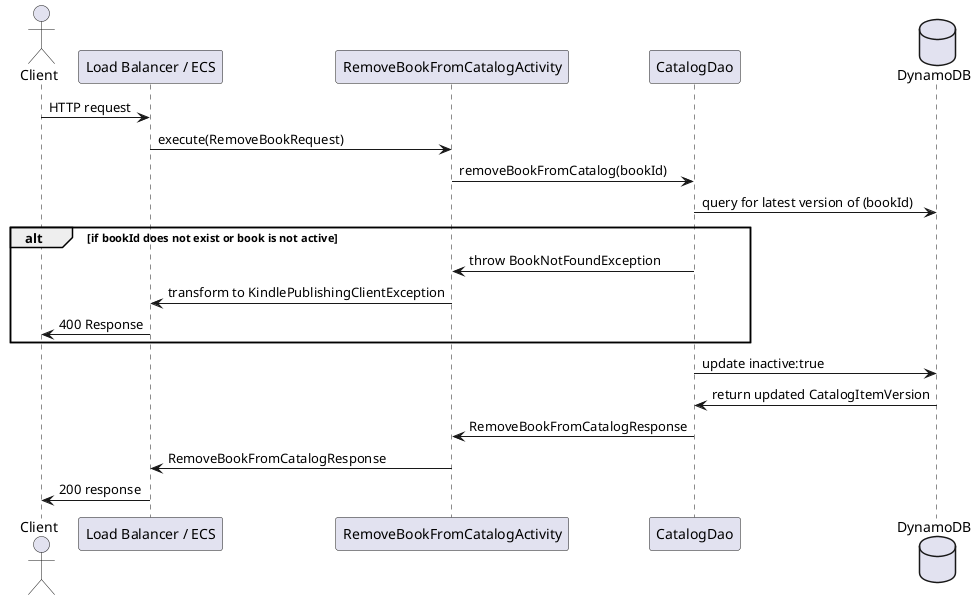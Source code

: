 @startuml

actor Client
participant "Load Balancer / ECS" as LoadBalancer
participant RemoveBookFromCatalogActivity
participant CatalogDao
database DynamoDB

Client -> LoadBalancer: HTTP request
LoadBalancer -> RemoveBookFromCatalogActivity: execute(RemoveBookRequest)
RemoveBookFromCatalogActivity -> CatalogDao: removeBookFromCatalog(bookId)
CatalogDao -> DynamoDB: query for latest version of (bookId)

alt if bookId does not exist or book is not active
RemoveBookFromCatalogActivity <- CatalogDao: throw BookNotFoundException
LoadBalancer <- RemoveBookFromCatalogActivity: transform to KindlePublishingClientException
Client <- LoadBalancer: 400 Response
end

CatalogDao -> DynamoDB: update inactive:true
CatalogDao <- DynamoDB: return updated CatalogItemVersion
RemoveBookFromCatalogActivity <- CatalogDao: RemoveBookFromCatalogResponse
LoadBalancer <- RemoveBookFromCatalogActivity: RemoveBookFromCatalogResponse
Client <- LoadBalancer: 200 response

@enduml